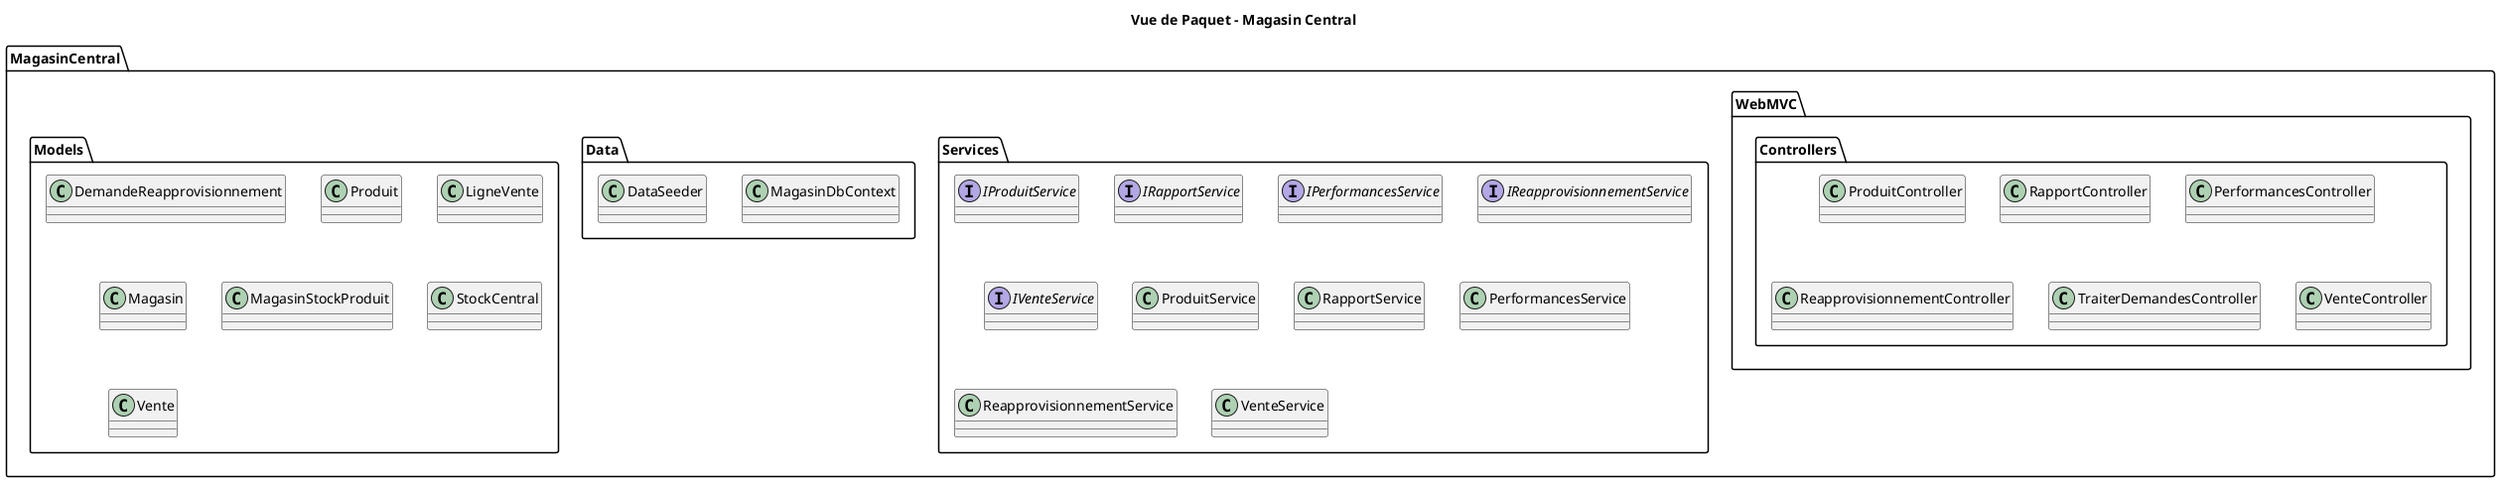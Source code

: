 @startuml VuePaquet_MagasinCentral
title Vue de Paquet - Magasin Central
top to bottom direction

package "MagasinCentral.WebMVC" {
  package Controllers {
    class ProduitController
    class RapportController
    class PerformancesController
    class ReapprovisionnementController
    class TraiterDemandesController
    class VenteController
  }
}

package "MagasinCentral.Services" {
  interface IProduitService
  interface IRapportService
  interface IPerformancesService
  interface IReapprovisionnementService
  interface IVenteService

  class ProduitService
  class RapportService
  class PerformancesService
  class ReapprovisionnementService
  class VenteService
}

package "MagasinCentral.Data" {
  class MagasinDbContext
  class DataSeeder
}

package "MagasinCentral.Models" {
  class DemandeReapprovisionnement
  class Produit
  class LigneVente
  class Magasin
  class MagasinStockProduit
  class StockCentral
  class Vente
}

@enduml
